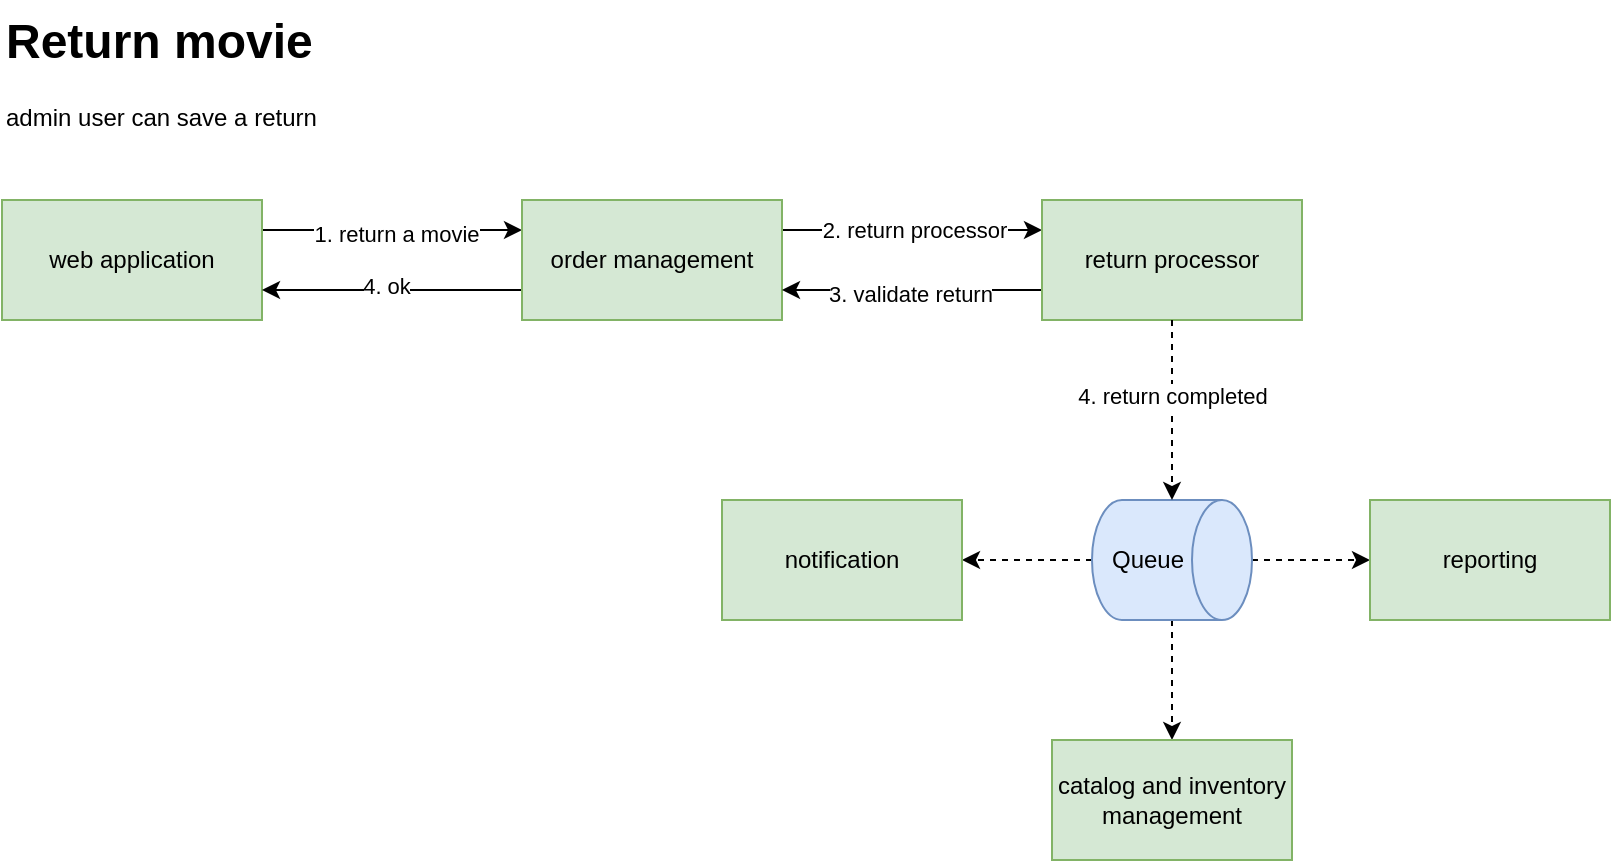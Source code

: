 <mxfile version="24.0.5" type="github">
  <diagram name="Page-1" id="qreUjN5F2P88OZPngTWF">
    <mxGraphModel dx="1434" dy="-446" grid="1" gridSize="10" guides="1" tooltips="1" connect="1" arrows="1" fold="1" page="1" pageScale="1" pageWidth="827" pageHeight="1169" math="0" shadow="0">
      <root>
        <mxCell id="0" />
        <mxCell id="1" parent="0" />
        <mxCell id="ZhB0yShpX8SNdS-uQnLm-4" style="edgeStyle=orthogonalEdgeStyle;rounded=0;orthogonalLoop=1;jettySize=auto;html=1;exitX=1;exitY=0.25;exitDx=0;exitDy=0;entryX=0;entryY=0.25;entryDx=0;entryDy=0;" edge="1" parent="1" source="ZhB0yShpX8SNdS-uQnLm-1" target="ZhB0yShpX8SNdS-uQnLm-3">
          <mxGeometry relative="1" as="geometry" />
        </mxCell>
        <mxCell id="ZhB0yShpX8SNdS-uQnLm-5" value="1. return a movie" style="edgeLabel;html=1;align=center;verticalAlign=middle;resizable=0;points=[];" vertex="1" connectable="0" parent="ZhB0yShpX8SNdS-uQnLm-4">
          <mxGeometry x="0.02" y="-2" relative="1" as="geometry">
            <mxPoint as="offset" />
          </mxGeometry>
        </mxCell>
        <mxCell id="ZhB0yShpX8SNdS-uQnLm-1" value="web application" style="rounded=0;whiteSpace=wrap;html=1;fillColor=#d5e8d4;strokeColor=#82b366;" vertex="1" parent="1">
          <mxGeometry x="80" y="1410" width="130" height="60" as="geometry" />
        </mxCell>
        <mxCell id="ZhB0yShpX8SNdS-uQnLm-2" value="&lt;h1 style=&quot;margin-top: 0px;&quot;&gt;Return movie&lt;br&gt;&lt;/h1&gt;admin user can save a return" style="text;html=1;whiteSpace=wrap;overflow=hidden;rounded=0;" vertex="1" parent="1">
          <mxGeometry x="80" y="1310" width="180" height="80" as="geometry" />
        </mxCell>
        <mxCell id="ZhB0yShpX8SNdS-uQnLm-7" style="edgeStyle=orthogonalEdgeStyle;rounded=0;orthogonalLoop=1;jettySize=auto;html=1;exitX=1;exitY=0.25;exitDx=0;exitDy=0;entryX=0;entryY=0.25;entryDx=0;entryDy=0;" edge="1" parent="1" source="ZhB0yShpX8SNdS-uQnLm-3" target="ZhB0yShpX8SNdS-uQnLm-6">
          <mxGeometry relative="1" as="geometry" />
        </mxCell>
        <mxCell id="ZhB0yShpX8SNdS-uQnLm-8" value="2. return processor" style="edgeLabel;html=1;align=center;verticalAlign=middle;resizable=0;points=[];" vertex="1" connectable="0" parent="ZhB0yShpX8SNdS-uQnLm-7">
          <mxGeometry x="0.018" relative="1" as="geometry">
            <mxPoint as="offset" />
          </mxGeometry>
        </mxCell>
        <mxCell id="ZhB0yShpX8SNdS-uQnLm-15" style="edgeStyle=orthogonalEdgeStyle;rounded=0;orthogonalLoop=1;jettySize=auto;html=1;exitX=0;exitY=0.75;exitDx=0;exitDy=0;entryX=1;entryY=0.75;entryDx=0;entryDy=0;" edge="1" parent="1" source="ZhB0yShpX8SNdS-uQnLm-3" target="ZhB0yShpX8SNdS-uQnLm-1">
          <mxGeometry relative="1" as="geometry" />
        </mxCell>
        <mxCell id="ZhB0yShpX8SNdS-uQnLm-16" value="4. ok" style="edgeLabel;html=1;align=center;verticalAlign=middle;resizable=0;points=[];" vertex="1" connectable="0" parent="ZhB0yShpX8SNdS-uQnLm-15">
          <mxGeometry x="0.046" y="-2" relative="1" as="geometry">
            <mxPoint as="offset" />
          </mxGeometry>
        </mxCell>
        <mxCell id="ZhB0yShpX8SNdS-uQnLm-3" value="order management" style="rounded=0;whiteSpace=wrap;html=1;fillColor=#d5e8d4;strokeColor=#82b366;" vertex="1" parent="1">
          <mxGeometry x="340" y="1410" width="130" height="60" as="geometry" />
        </mxCell>
        <mxCell id="ZhB0yShpX8SNdS-uQnLm-13" style="edgeStyle=orthogonalEdgeStyle;rounded=0;orthogonalLoop=1;jettySize=auto;html=1;exitX=0;exitY=0.75;exitDx=0;exitDy=0;entryX=1;entryY=0.75;entryDx=0;entryDy=0;" edge="1" parent="1" source="ZhB0yShpX8SNdS-uQnLm-6" target="ZhB0yShpX8SNdS-uQnLm-3">
          <mxGeometry relative="1" as="geometry" />
        </mxCell>
        <mxCell id="ZhB0yShpX8SNdS-uQnLm-14" value="3. validate return" style="edgeLabel;html=1;align=center;verticalAlign=middle;resizable=0;points=[];" vertex="1" connectable="0" parent="ZhB0yShpX8SNdS-uQnLm-13">
          <mxGeometry x="0.015" y="2" relative="1" as="geometry">
            <mxPoint as="offset" />
          </mxGeometry>
        </mxCell>
        <mxCell id="ZhB0yShpX8SNdS-uQnLm-6" value="return processor" style="rounded=0;whiteSpace=wrap;html=1;fillColor=#d5e8d4;strokeColor=#82b366;" vertex="1" parent="1">
          <mxGeometry x="600" y="1410" width="130" height="60" as="geometry" />
        </mxCell>
        <mxCell id="ZhB0yShpX8SNdS-uQnLm-20" style="edgeStyle=orthogonalEdgeStyle;rounded=0;orthogonalLoop=1;jettySize=auto;html=1;entryX=0.5;entryY=0;entryDx=0;entryDy=0;dashed=1;" edge="1" parent="1" source="ZhB0yShpX8SNdS-uQnLm-10" target="ZhB0yShpX8SNdS-uQnLm-19">
          <mxGeometry relative="1" as="geometry" />
        </mxCell>
        <mxCell id="ZhB0yShpX8SNdS-uQnLm-21" style="edgeStyle=orthogonalEdgeStyle;rounded=0;orthogonalLoop=1;jettySize=auto;html=1;exitX=0.5;exitY=1;exitDx=0;exitDy=0;exitPerimeter=0;entryX=1;entryY=0.5;entryDx=0;entryDy=0;dashed=1;" edge="1" parent="1" source="ZhB0yShpX8SNdS-uQnLm-10" target="ZhB0yShpX8SNdS-uQnLm-18">
          <mxGeometry relative="1" as="geometry" />
        </mxCell>
        <mxCell id="ZhB0yShpX8SNdS-uQnLm-23" style="edgeStyle=orthogonalEdgeStyle;rounded=0;orthogonalLoop=1;jettySize=auto;html=1;dashed=1;" edge="1" parent="1" source="ZhB0yShpX8SNdS-uQnLm-10" target="ZhB0yShpX8SNdS-uQnLm-22">
          <mxGeometry relative="1" as="geometry" />
        </mxCell>
        <mxCell id="ZhB0yShpX8SNdS-uQnLm-10" value="Queue" style="shape=cylinder3;whiteSpace=wrap;html=1;boundedLbl=1;backgroundOutline=1;size=15;direction=south;fillColor=#dae8fc;strokeColor=#6c8ebf;" vertex="1" parent="1">
          <mxGeometry x="625" y="1560" width="80" height="60" as="geometry" />
        </mxCell>
        <mxCell id="ZhB0yShpX8SNdS-uQnLm-11" style="edgeStyle=orthogonalEdgeStyle;rounded=0;orthogonalLoop=1;jettySize=auto;html=1;entryX=0;entryY=0.5;entryDx=0;entryDy=0;entryPerimeter=0;dashed=1;" edge="1" parent="1" source="ZhB0yShpX8SNdS-uQnLm-6" target="ZhB0yShpX8SNdS-uQnLm-10">
          <mxGeometry relative="1" as="geometry" />
        </mxCell>
        <mxCell id="ZhB0yShpX8SNdS-uQnLm-12" value="4. return completed" style="edgeLabel;html=1;align=center;verticalAlign=middle;resizable=0;points=[];" vertex="1" connectable="0" parent="ZhB0yShpX8SNdS-uQnLm-11">
          <mxGeometry x="-0.156" relative="1" as="geometry">
            <mxPoint as="offset" />
          </mxGeometry>
        </mxCell>
        <mxCell id="ZhB0yShpX8SNdS-uQnLm-18" value="notification" style="whiteSpace=wrap;html=1;fillColor=#d5e8d4;strokeColor=#82b366;rounded=0;" vertex="1" parent="1">
          <mxGeometry x="440" y="1560" width="120" height="60" as="geometry" />
        </mxCell>
        <mxCell id="ZhB0yShpX8SNdS-uQnLm-19" value="catalog and inventory management" style="whiteSpace=wrap;html=1;fillColor=#d5e8d4;strokeColor=#82b366;rounded=0;" vertex="1" parent="1">
          <mxGeometry x="605" y="1680" width="120" height="60" as="geometry" />
        </mxCell>
        <mxCell id="ZhB0yShpX8SNdS-uQnLm-22" value="reporting" style="whiteSpace=wrap;html=1;fillColor=#d5e8d4;strokeColor=#82b366;rounded=0;" vertex="1" parent="1">
          <mxGeometry x="764" y="1560" width="120" height="60" as="geometry" />
        </mxCell>
      </root>
    </mxGraphModel>
  </diagram>
</mxfile>
